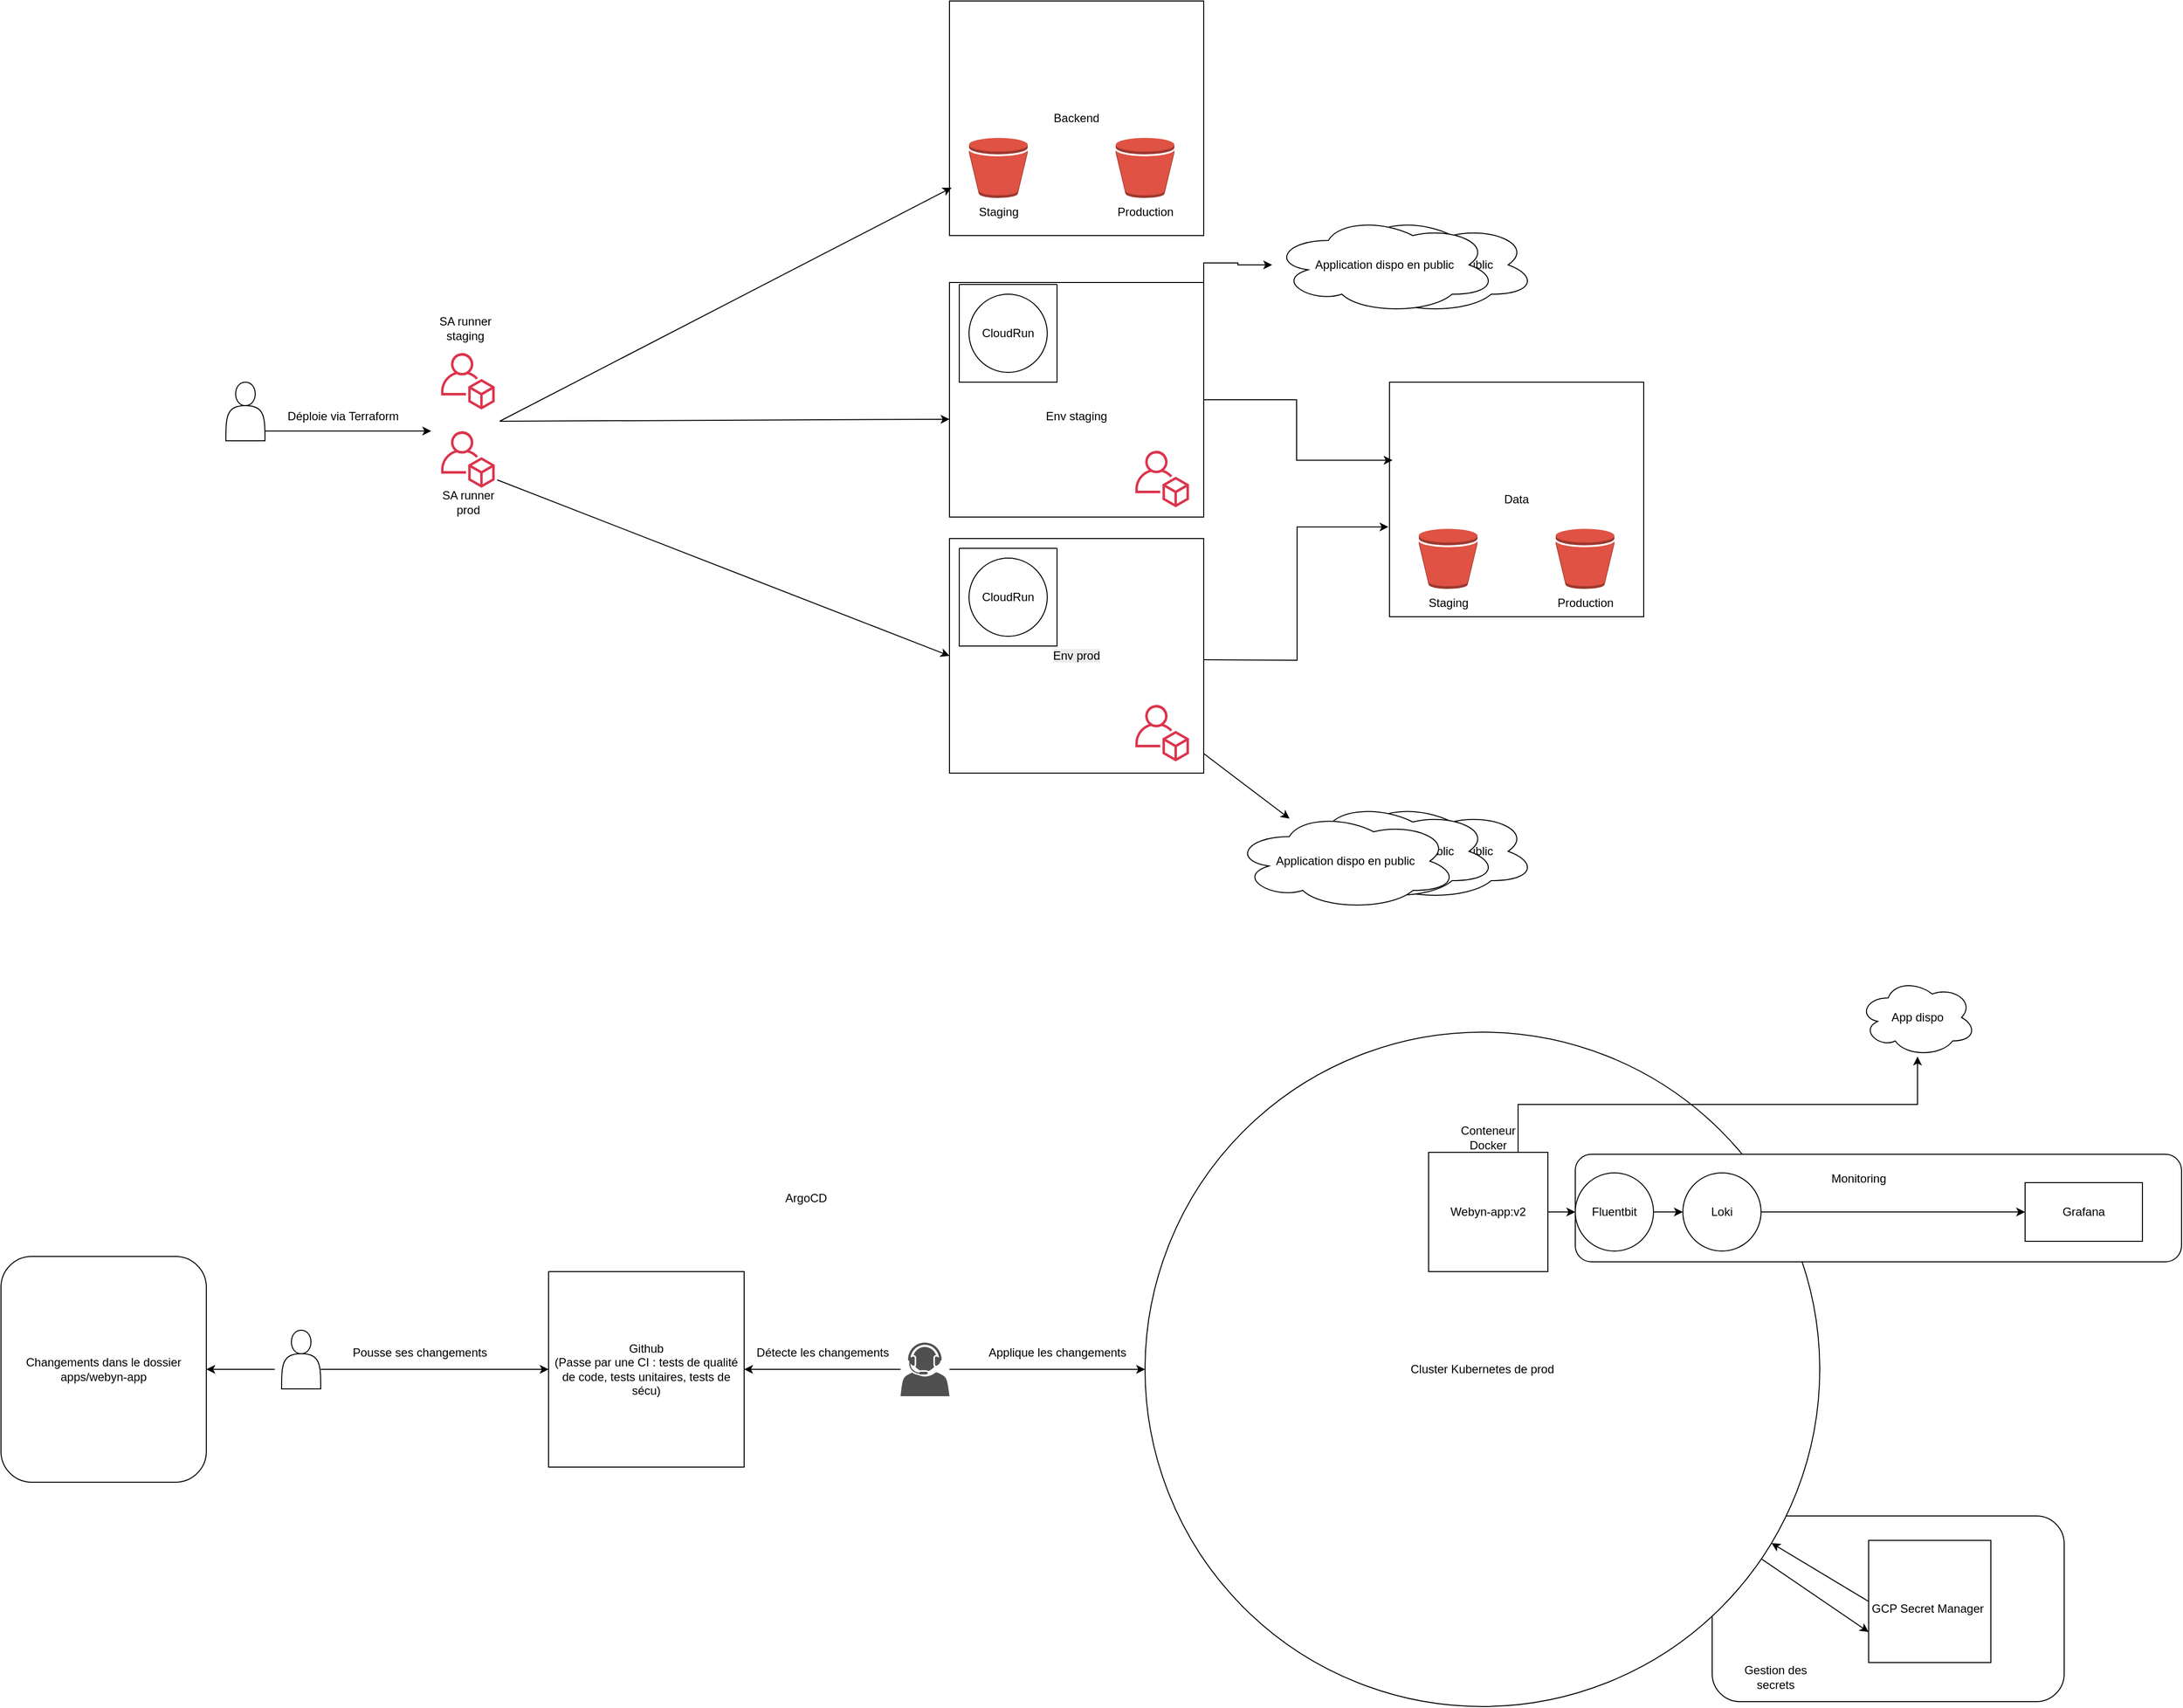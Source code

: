 <mxfile version="26.2.2">
  <diagram name="Page-1" id="htKqU2RDFHRP4pI0r_KP">
    <mxGraphModel dx="2494" dy="1950" grid="1" gridSize="10" guides="1" tooltips="1" connect="1" arrows="1" fold="1" page="1" pageScale="1" pageWidth="827" pageHeight="1169" math="0" shadow="0">
      <root>
        <mxCell id="0" />
        <mxCell id="1" parent="0" />
        <mxCell id="coJYzZpoGR57g-JQQwA2-76" value="" style="rounded=1;whiteSpace=wrap;html=1;" vertex="1" parent="1">
          <mxGeometry x="1030" y="1430" width="360" height="190" as="geometry" />
        </mxCell>
        <mxCell id="coJYzZpoGR57g-JQQwA2-44" value="Cluster Kubernetes de prod" style="ellipse;whiteSpace=wrap;html=1;aspect=fixed;" vertex="1" parent="1">
          <mxGeometry x="450" y="935" width="690" height="690" as="geometry" />
        </mxCell>
        <mxCell id="coJYzZpoGR57g-JQQwA2-74" value="" style="rounded=1;whiteSpace=wrap;html=1;" vertex="1" parent="1">
          <mxGeometry x="890" y="1060" width="620" height="110" as="geometry" />
        </mxCell>
        <mxCell id="coJYzZpoGR57g-JQQwA2-63" value="" style="whiteSpace=wrap;html=1;aspect=fixed;" vertex="1" parent="1">
          <mxGeometry x="1190" y="1455" width="125" height="125" as="geometry" />
        </mxCell>
        <mxCell id="coJYzZpoGR57g-JQQwA2-33" value="Application dispo en public" style="ellipse;shape=cloud;whiteSpace=wrap;html=1;" vertex="1" parent="1">
          <mxGeometry x="620" y="700" width="230" height="100" as="geometry" />
        </mxCell>
        <mxCell id="coJYzZpoGR57g-JQQwA2-32" value="Application dispo en public" style="ellipse;shape=cloud;whiteSpace=wrap;html=1;" vertex="1" parent="1">
          <mxGeometry x="580" y="700" width="230" height="100" as="geometry" />
        </mxCell>
        <mxCell id="coJYzZpoGR57g-JQQwA2-36" style="edgeStyle=orthogonalEdgeStyle;rounded=0;orthogonalLoop=1;jettySize=auto;html=1;exitX=1;exitY=0;exitDx=0;exitDy=0;" edge="1" parent="1" source="coJYzZpoGR57g-JQQwA2-1" target="coJYzZpoGR57g-JQQwA2-35">
          <mxGeometry relative="1" as="geometry" />
        </mxCell>
        <mxCell id="coJYzZpoGR57g-JQQwA2-1" value="" style="rounded=0;whiteSpace=wrap;html=1;" vertex="1" parent="1">
          <mxGeometry x="250" y="168" width="260" height="240" as="geometry" />
        </mxCell>
        <mxCell id="coJYzZpoGR57g-JQQwA2-2" value="&lt;span style=&quot;color: rgb(0, 0, 0); font-family: Helvetica; font-size: 12px; font-style: normal; font-variant-ligatures: normal; font-variant-caps: normal; font-weight: 400; letter-spacing: normal; orphans: 2; text-align: center; text-indent: 0px; text-transform: none; widows: 2; word-spacing: 0px; -webkit-text-stroke-width: 0px; white-space: normal; background-color: rgb(236, 236, 236); text-decoration-thickness: initial; text-decoration-style: initial; text-decoration-color: initial; display: inline !important; float: none;&quot;&gt;Env prod&lt;/span&gt;&lt;span style=&quot;forced-color-adjust: none; font-style: normal; font-variant-ligatures: normal; font-variant-caps: normal; font-weight: 400; letter-spacing: normal; orphans: 2; text-indent: 0px; text-transform: none; widows: 2; word-spacing: 0px; -webkit-text-stroke-width: 0px; white-space: nowrap; background-color: rgb(236, 236, 236); text-decoration-thickness: initial; text-decoration-style: initial; text-decoration-color: initial; color: rgba(0, 0, 0, 0); font-family: monospace; font-size: 0px; text-align: start;&quot;&gt;%3CmxGraphModel%3E%3Croot%3E%3CmxCell%20id%3D%220%22%2F%3E%3CmxCell%20id%3D%221%22%20parent%3D%220%22%2F%3E%3CmxCell%20id%3D%222%22%20value%3D%22%22%20style%3D%22sketch%3D0%3BoutlineConnect%3D0%3BfontColor%3D%23232F3E%3BgradientColor%3Dnone%3BfillColor%3D%23DD344C%3BstrokeColor%3Dnone%3Bdashed%3D0%3BverticalLabelPosition%3Dbottom%3BverticalAlign%3Dtop%3Balign%3Dcenter%3Bhtml%3D1%3BfontSize%3D12%3BfontStyle%3D0%3Baspect%3Dfixed%3BpointerEvents%3D1%3Bshape%3Dmxgraph.aws4.organizations_account%3B%22%20vertex%3D%221%22%20parent%3D%221%22%3E%3CmxGeometry%20x%3D%22440%22%20y%3D%22600%22%20width%3D%2255.03%22%20height%3D%2258%22%20as%3D%22geometry%22%2F%3E%3C%2FmxCell%3E%3C%2Froot%3E%3C%2FmxGraphModel%3E&lt;/span&gt;" style="rounded=0;whiteSpace=wrap;html=1;" vertex="1" parent="1">
          <mxGeometry x="250" y="430" width="260" height="240" as="geometry" />
        </mxCell>
        <mxCell id="coJYzZpoGR57g-JQQwA2-3" value="Backend" style="rounded=0;whiteSpace=wrap;html=1;" vertex="1" parent="1">
          <mxGeometry x="250" y="-120" width="260" height="240" as="geometry" />
        </mxCell>
        <mxCell id="coJYzZpoGR57g-JQQwA2-4" value="Staging" style="outlineConnect=0;dashed=0;verticalLabelPosition=bottom;verticalAlign=top;align=center;html=1;shape=mxgraph.aws3.bucket;fillColor=#E05243;gradientColor=none;" vertex="1" parent="1">
          <mxGeometry x="270" y="20" width="60" height="61.5" as="geometry" />
        </mxCell>
        <mxCell id="coJYzZpoGR57g-JQQwA2-5" value="Production" style="outlineConnect=0;dashed=0;verticalLabelPosition=bottom;verticalAlign=top;align=center;html=1;shape=mxgraph.aws3.bucket;fillColor=#E05243;gradientColor=none;" vertex="1" parent="1">
          <mxGeometry x="420" y="20" width="60" height="61.5" as="geometry" />
        </mxCell>
        <mxCell id="coJYzZpoGR57g-JQQwA2-6" value="" style="shape=actor;whiteSpace=wrap;html=1;" vertex="1" parent="1">
          <mxGeometry x="-490" y="270" width="40" height="60" as="geometry" />
        </mxCell>
        <mxCell id="coJYzZpoGR57g-JQQwA2-7" value="" style="endArrow=classic;html=1;rounded=0;entryX=0.008;entryY=0.796;entryDx=0;entryDy=0;entryPerimeter=0;" edge="1" parent="1" target="coJYzZpoGR57g-JQQwA2-3">
          <mxGeometry width="50" height="50" relative="1" as="geometry">
            <mxPoint x="-210" y="310" as="sourcePoint" />
            <mxPoint x="-190" y="50" as="targetPoint" />
          </mxGeometry>
        </mxCell>
        <mxCell id="coJYzZpoGR57g-JQQwA2-8" value="Déploie via Terraform" style="text;html=1;align=center;verticalAlign=middle;whiteSpace=wrap;rounded=0;" vertex="1" parent="1">
          <mxGeometry x="-470" y="290" width="200" height="30" as="geometry" />
        </mxCell>
        <mxCell id="coJYzZpoGR57g-JQQwA2-9" value="Data" style="rounded=0;whiteSpace=wrap;html=1;" vertex="1" parent="1">
          <mxGeometry x="700" y="270" width="260" height="240" as="geometry" />
        </mxCell>
        <mxCell id="coJYzZpoGR57g-JQQwA2-10" value="Staging" style="outlineConnect=0;dashed=0;verticalLabelPosition=bottom;verticalAlign=top;align=center;html=1;shape=mxgraph.aws3.bucket;fillColor=#E05243;gradientColor=none;" vertex="1" parent="1">
          <mxGeometry x="730" y="420" width="60" height="61.5" as="geometry" />
        </mxCell>
        <mxCell id="coJYzZpoGR57g-JQQwA2-11" value="Production" style="outlineConnect=0;dashed=0;verticalLabelPosition=bottom;verticalAlign=top;align=center;html=1;shape=mxgraph.aws3.bucket;fillColor=#E05243;gradientColor=none;" vertex="1" parent="1">
          <mxGeometry x="870" y="420" width="60" height="61.5" as="geometry" />
        </mxCell>
        <mxCell id="coJYzZpoGR57g-JQQwA2-15" value="" style="swimlane;startSize=0;" vertex="1" parent="1">
          <mxGeometry x="260" y="170" width="100" height="100" as="geometry" />
        </mxCell>
        <mxCell id="coJYzZpoGR57g-JQQwA2-17" value="" style="swimlane;startSize=0;" vertex="1" parent="1">
          <mxGeometry x="260" y="440" width="100" height="100" as="geometry" />
        </mxCell>
        <mxCell id="coJYzZpoGR57g-JQQwA2-18" value="CloudRun" style="ellipse;whiteSpace=wrap;html=1;aspect=fixed;" vertex="1" parent="coJYzZpoGR57g-JQQwA2-17">
          <mxGeometry x="10" y="10" width="80" height="80" as="geometry" />
        </mxCell>
        <mxCell id="coJYzZpoGR57g-JQQwA2-19" value="" style="sketch=0;outlineConnect=0;fontColor=#232F3E;gradientColor=none;fillColor=#DD344C;strokeColor=none;dashed=0;verticalLabelPosition=bottom;verticalAlign=top;align=center;html=1;fontSize=12;fontStyle=0;aspect=fixed;pointerEvents=1;shape=mxgraph.aws4.organizations_account;" vertex="1" parent="1">
          <mxGeometry x="-270" y="320" width="55.03" height="58" as="geometry" />
        </mxCell>
        <mxCell id="coJYzZpoGR57g-JQQwA2-22" value="" style="sketch=0;outlineConnect=0;fontColor=#232F3E;gradientColor=none;fillColor=#DD344C;strokeColor=none;dashed=0;verticalLabelPosition=bottom;verticalAlign=top;align=center;html=1;fontSize=12;fontStyle=0;aspect=fixed;pointerEvents=1;shape=mxgraph.aws4.organizations_account;" vertex="1" parent="1">
          <mxGeometry x="-270" y="240" width="55.03" height="58" as="geometry" />
        </mxCell>
        <mxCell id="coJYzZpoGR57g-JQQwA2-23" value="SA runner staging" style="text;html=1;align=center;verticalAlign=middle;whiteSpace=wrap;rounded=0;" vertex="1" parent="1">
          <mxGeometry x="-274.97" y="200" width="60" height="30" as="geometry" />
        </mxCell>
        <mxCell id="coJYzZpoGR57g-JQQwA2-24" value="SA runner prod" style="text;html=1;align=center;verticalAlign=middle;whiteSpace=wrap;rounded=0;" vertex="1" parent="1">
          <mxGeometry x="-272.48" y="378" width="60" height="30" as="geometry" />
        </mxCell>
        <mxCell id="coJYzZpoGR57g-JQQwA2-27" value="" style="endArrow=classic;html=1;rounded=0;" edge="1" parent="1">
          <mxGeometry width="50" height="50" relative="1" as="geometry">
            <mxPoint x="-450" y="320" as="sourcePoint" />
            <mxPoint x="-280" y="320" as="targetPoint" />
          </mxGeometry>
        </mxCell>
        <mxCell id="coJYzZpoGR57g-JQQwA2-28" value="" style="endArrow=classic;html=1;rounded=0;entryX=0;entryY=0.583;entryDx=0;entryDy=0;entryPerimeter=0;" edge="1" parent="1" target="coJYzZpoGR57g-JQQwA2-1">
          <mxGeometry width="50" height="50" relative="1" as="geometry">
            <mxPoint x="-210" y="310" as="sourcePoint" />
            <mxPoint x="-160" y="260" as="targetPoint" />
          </mxGeometry>
        </mxCell>
        <mxCell id="coJYzZpoGR57g-JQQwA2-12" value="CloudRun" style="ellipse;whiteSpace=wrap;html=1;aspect=fixed;" vertex="1" parent="1">
          <mxGeometry x="270" y="180" width="80" height="80" as="geometry" />
        </mxCell>
        <mxCell id="coJYzZpoGR57g-JQQwA2-29" value="" style="endArrow=classic;html=1;rounded=0;entryX=0;entryY=0.5;entryDx=0;entryDy=0;" edge="1" parent="1" target="coJYzZpoGR57g-JQQwA2-2">
          <mxGeometry width="50" height="50" relative="1" as="geometry">
            <mxPoint x="-212.48" y="370" as="sourcePoint" />
            <mxPoint x="-162.48" y="320" as="targetPoint" />
          </mxGeometry>
        </mxCell>
        <mxCell id="coJYzZpoGR57g-JQQwA2-30" value="Application dispo en public" style="ellipse;shape=cloud;whiteSpace=wrap;html=1;" vertex="1" parent="1">
          <mxGeometry x="540" y="710" width="230" height="100" as="geometry" />
        </mxCell>
        <mxCell id="coJYzZpoGR57g-JQQwA2-31" value="" style="endArrow=classic;html=1;rounded=0;" edge="1" parent="1" target="coJYzZpoGR57g-JQQwA2-30">
          <mxGeometry width="50" height="50" relative="1" as="geometry">
            <mxPoint x="510" y="650" as="sourcePoint" />
            <mxPoint x="290" y="530" as="targetPoint" />
          </mxGeometry>
        </mxCell>
        <mxCell id="coJYzZpoGR57g-JQQwA2-34" value="Application dispo en public" style="ellipse;shape=cloud;whiteSpace=wrap;html=1;" vertex="1" parent="1">
          <mxGeometry x="620" y="100" width="230" height="100" as="geometry" />
        </mxCell>
        <mxCell id="coJYzZpoGR57g-JQQwA2-35" value="Application dispo en public" style="ellipse;shape=cloud;whiteSpace=wrap;html=1;" vertex="1" parent="1">
          <mxGeometry x="580" y="100" width="230" height="100" as="geometry" />
        </mxCell>
        <mxCell id="coJYzZpoGR57g-JQQwA2-37" style="edgeStyle=orthogonalEdgeStyle;rounded=0;orthogonalLoop=1;jettySize=auto;html=1;entryX=0.012;entryY=0.333;entryDx=0;entryDy=0;entryPerimeter=0;" edge="1" parent="1" source="coJYzZpoGR57g-JQQwA2-1" target="coJYzZpoGR57g-JQQwA2-9">
          <mxGeometry relative="1" as="geometry" />
        </mxCell>
        <mxCell id="coJYzZpoGR57g-JQQwA2-38" style="edgeStyle=orthogonalEdgeStyle;rounded=0;orthogonalLoop=1;jettySize=auto;html=1;entryX=-0.004;entryY=0.617;entryDx=0;entryDy=0;entryPerimeter=0;" edge="1" parent="1" target="coJYzZpoGR57g-JQQwA2-9">
          <mxGeometry relative="1" as="geometry">
            <mxPoint x="510" y="554" as="sourcePoint" />
            <mxPoint x="703" y="616" as="targetPoint" />
          </mxGeometry>
        </mxCell>
        <mxCell id="coJYzZpoGR57g-JQQwA2-40" value="" style="sketch=0;outlineConnect=0;fontColor=#232F3E;gradientColor=none;fillColor=#DD344C;strokeColor=none;dashed=0;verticalLabelPosition=bottom;verticalAlign=top;align=center;html=1;fontSize=12;fontStyle=0;aspect=fixed;pointerEvents=1;shape=mxgraph.aws4.organizations_account;" vertex="1" parent="1">
          <mxGeometry x="440" y="600" width="55.03" height="58" as="geometry" />
        </mxCell>
        <mxCell id="coJYzZpoGR57g-JQQwA2-41" value="" style="sketch=0;outlineConnect=0;fontColor=#232F3E;gradientColor=none;fillColor=#DD344C;strokeColor=none;dashed=0;verticalLabelPosition=bottom;verticalAlign=top;align=center;html=1;fontSize=12;fontStyle=0;aspect=fixed;pointerEvents=1;shape=mxgraph.aws4.organizations_account;" vertex="1" parent="1">
          <mxGeometry x="440" y="340" width="55.03" height="58" as="geometry" />
        </mxCell>
        <mxCell id="coJYzZpoGR57g-JQQwA2-42" value="Env&lt;span style=&quot;color: rgba(0, 0, 0, 0); font-family: monospace; font-size: 0px; text-align: start; text-wrap-mode: nowrap;&quot;&gt;%3CmxGraphModel%3E%3Croot%3E%3CmxCell%20id%3D%220%22%2F%3E%3CmxCell%20id%3D%221%22%20parent%3D%220%22%2F%3E%3CmxCell%20id%3D%222%22%20value%3D%22%22%20style%3D%22sketch%3D0%3BoutlineConnect%3D0%3BfontColor%3D%23232F3E%3BgradientColor%3Dnone%3BfillColor%3D%23DD344C%3BstrokeColor%3Dnone%3Bdashed%3D0%3BverticalLabelPosition%3Dbottom%3BverticalAlign%3Dtop%3Balign%3Dcenter%3Bhtml%3D1%3BfontSize%3D12%3BfontStyle%3D0%3Baspect%3Dfixed%3BpointerEvents%3D1%3Bshape%3Dmxgraph.aws4.organizations_account%3B%22%20vertex%3D%221%22%20parent%3D%221%22%3E%3CmxGeometry%20x%3D%22440%22%20y%3D%22600%22%20width%3D%2255.03%22%20height%3D%2258%22%20as%3D%22geometry%22%2F%3E%3C%2FmxCell%3E%3C%2Froot%3E%3C%2FmxGraphModel%3E&lt;/span&gt;&amp;nbsp;staging" style="text;html=1;align=center;verticalAlign=middle;whiteSpace=wrap;rounded=0;" vertex="1" parent="1">
          <mxGeometry x="350" y="290" width="60" height="30" as="geometry" />
        </mxCell>
        <mxCell id="coJYzZpoGR57g-JQQwA2-43" value="" style="shape=actor;whiteSpace=wrap;html=1;" vertex="1" parent="1">
          <mxGeometry x="-433" y="1240" width="40" height="60" as="geometry" />
        </mxCell>
        <mxCell id="coJYzZpoGR57g-JQQwA2-45" value="Github&lt;div&gt;(Passe par une CI : tests de qualité de code, tests unitaires, tests de sécu)&lt;/div&gt;" style="whiteSpace=wrap;html=1;aspect=fixed;" vertex="1" parent="1">
          <mxGeometry x="-160" y="1180" width="200" height="200" as="geometry" />
        </mxCell>
        <mxCell id="coJYzZpoGR57g-JQQwA2-46" value="" style="endArrow=classic;html=1;rounded=0;entryX=0;entryY=0.5;entryDx=0;entryDy=0;" edge="1" parent="1" target="coJYzZpoGR57g-JQQwA2-45">
          <mxGeometry width="50" height="50" relative="1" as="geometry">
            <mxPoint x="-393" y="1280" as="sourcePoint" />
            <mxPoint x="-343" y="1230" as="targetPoint" />
          </mxGeometry>
        </mxCell>
        <mxCell id="coJYzZpoGR57g-JQQwA2-47" value="Pousse ses changements" style="text;html=1;align=center;verticalAlign=middle;resizable=0;points=[];autosize=1;strokeColor=none;fillColor=none;" vertex="1" parent="1">
          <mxGeometry x="-372.48" y="1248" width="160" height="30" as="geometry" />
        </mxCell>
        <mxCell id="coJYzZpoGR57g-JQQwA2-50" value="" style="edgeStyle=orthogonalEdgeStyle;rounded=0;orthogonalLoop=1;jettySize=auto;html=1;" edge="1" parent="1" source="coJYzZpoGR57g-JQQwA2-48" target="coJYzZpoGR57g-JQQwA2-45">
          <mxGeometry relative="1" as="geometry" />
        </mxCell>
        <mxCell id="coJYzZpoGR57g-JQQwA2-48" value="" style="sketch=0;pointerEvents=1;shadow=0;dashed=0;html=1;strokeColor=none;fillColor=#505050;labelPosition=center;verticalLabelPosition=bottom;verticalAlign=top;outlineConnect=0;align=center;shape=mxgraph.office.users.call_center_agent;" vertex="1" parent="1">
          <mxGeometry x="200" y="1252.5" width="50" height="55" as="geometry" />
        </mxCell>
        <mxCell id="coJYzZpoGR57g-JQQwA2-49" value="ArgoCD" style="text;html=1;align=center;verticalAlign=middle;resizable=0;points=[];autosize=1;strokeColor=none;fillColor=none;" vertex="1" parent="1">
          <mxGeometry x="68" y="1090" width="70" height="30" as="geometry" />
        </mxCell>
        <mxCell id="coJYzZpoGR57g-JQQwA2-51" value="Détecte les changements" style="text;html=1;align=center;verticalAlign=middle;resizable=0;points=[];autosize=1;strokeColor=none;fillColor=none;" vertex="1" parent="1">
          <mxGeometry x="40" y="1248" width="160" height="30" as="geometry" />
        </mxCell>
        <mxCell id="coJYzZpoGR57g-JQQwA2-52" value="" style="endArrow=classic;html=1;rounded=0;entryX=0;entryY=0.5;entryDx=0;entryDy=0;" edge="1" parent="1" target="coJYzZpoGR57g-JQQwA2-44">
          <mxGeometry width="50" height="50" relative="1" as="geometry">
            <mxPoint x="250" y="1280" as="sourcePoint" />
            <mxPoint x="300" y="1230" as="targetPoint" />
          </mxGeometry>
        </mxCell>
        <mxCell id="coJYzZpoGR57g-JQQwA2-53" value="Applique les changements" style="text;html=1;align=center;verticalAlign=middle;resizable=0;points=[];autosize=1;strokeColor=none;fillColor=none;" vertex="1" parent="1">
          <mxGeometry x="280" y="1248" width="160" height="30" as="geometry" />
        </mxCell>
        <mxCell id="coJYzZpoGR57g-JQQwA2-54" value="Changements dans le dossier apps/webyn-app" style="rounded=1;whiteSpace=wrap;html=1;" vertex="1" parent="1">
          <mxGeometry x="-720" y="1164.5" width="210" height="231" as="geometry" />
        </mxCell>
        <mxCell id="coJYzZpoGR57g-JQQwA2-55" value="" style="endArrow=classic;html=1;rounded=0;" edge="1" parent="1" target="coJYzZpoGR57g-JQQwA2-54">
          <mxGeometry width="50" height="50" relative="1" as="geometry">
            <mxPoint x="-440" y="1280" as="sourcePoint" />
            <mxPoint x="-100" y="1210" as="targetPoint" />
          </mxGeometry>
        </mxCell>
        <mxCell id="coJYzZpoGR57g-JQQwA2-59" style="edgeStyle=orthogonalEdgeStyle;rounded=0;orthogonalLoop=1;jettySize=auto;html=1;exitX=0.75;exitY=0;exitDx=0;exitDy=0;" edge="1" parent="1" source="coJYzZpoGR57g-JQQwA2-57" target="coJYzZpoGR57g-JQQwA2-60">
          <mxGeometry relative="1" as="geometry">
            <mxPoint x="1240" y="920" as="targetPoint" />
          </mxGeometry>
        </mxCell>
        <mxCell id="coJYzZpoGR57g-JQQwA2-72" value="" style="edgeStyle=orthogonalEdgeStyle;rounded=0;orthogonalLoop=1;jettySize=auto;html=1;" edge="1" parent="1" source="coJYzZpoGR57g-JQQwA2-57" target="coJYzZpoGR57g-JQQwA2-71">
          <mxGeometry relative="1" as="geometry" />
        </mxCell>
        <mxCell id="coJYzZpoGR57g-JQQwA2-57" value="Webyn-app:v2" style="whiteSpace=wrap;html=1;aspect=fixed;" vertex="1" parent="1">
          <mxGeometry x="740" y="1058" width="122" height="122" as="geometry" />
        </mxCell>
        <mxCell id="coJYzZpoGR57g-JQQwA2-58" value="Conteneur Docker" style="text;html=1;align=center;verticalAlign=middle;whiteSpace=wrap;rounded=0;" vertex="1" parent="1">
          <mxGeometry x="771" y="1028" width="60" height="30" as="geometry" />
        </mxCell>
        <mxCell id="coJYzZpoGR57g-JQQwA2-60" value="App dispo" style="ellipse;shape=cloud;whiteSpace=wrap;html=1;" vertex="1" parent="1">
          <mxGeometry x="1180" y="880" width="120" height="80" as="geometry" />
        </mxCell>
        <mxCell id="coJYzZpoGR57g-JQQwA2-61" value="GCP Secret Manager" style="text;html=1;align=center;verticalAlign=middle;resizable=0;points=[];autosize=1;strokeColor=none;fillColor=none;" vertex="1" parent="1">
          <mxGeometry x="1180" y="1510" width="140" height="30" as="geometry" />
        </mxCell>
        <mxCell id="coJYzZpoGR57g-JQQwA2-64" value="" style="endArrow=classic;html=1;rounded=0;exitX=0;exitY=0.5;exitDx=0;exitDy=0;" edge="1" parent="1" source="coJYzZpoGR57g-JQQwA2-63" target="coJYzZpoGR57g-JQQwA2-44">
          <mxGeometry width="50" height="50" relative="1" as="geometry">
            <mxPoint x="1150" y="1480" as="sourcePoint" />
            <mxPoint x="1200" y="1430" as="targetPoint" />
          </mxGeometry>
        </mxCell>
        <mxCell id="coJYzZpoGR57g-JQQwA2-65" value="" style="endArrow=classic;html=1;rounded=0;entryX=0;entryY=0.75;entryDx=0;entryDy=0;" edge="1" parent="1" source="coJYzZpoGR57g-JQQwA2-44" target="coJYzZpoGR57g-JQQwA2-63">
          <mxGeometry width="50" height="50" relative="1" as="geometry">
            <mxPoint x="1200" y="1528" as="sourcePoint" />
            <mxPoint x="1150" y="1590" as="targetPoint" />
          </mxGeometry>
        </mxCell>
        <mxCell id="coJYzZpoGR57g-JQQwA2-66" value="Grafana" style="rounded=0;whiteSpace=wrap;html=1;" vertex="1" parent="1">
          <mxGeometry x="1350" y="1089" width="120" height="60" as="geometry" />
        </mxCell>
        <mxCell id="coJYzZpoGR57g-JQQwA2-70" style="edgeStyle=orthogonalEdgeStyle;rounded=0;orthogonalLoop=1;jettySize=auto;html=1;entryX=0;entryY=0.5;entryDx=0;entryDy=0;" edge="1" parent="1" source="coJYzZpoGR57g-JQQwA2-68" target="coJYzZpoGR57g-JQQwA2-66">
          <mxGeometry relative="1" as="geometry" />
        </mxCell>
        <mxCell id="coJYzZpoGR57g-JQQwA2-68" value="Loki" style="ellipse;whiteSpace=wrap;html=1;aspect=fixed;" vertex="1" parent="1">
          <mxGeometry x="1000" y="1079" width="80" height="80" as="geometry" />
        </mxCell>
        <mxCell id="coJYzZpoGR57g-JQQwA2-73" value="" style="edgeStyle=orthogonalEdgeStyle;rounded=0;orthogonalLoop=1;jettySize=auto;html=1;" edge="1" parent="1" source="coJYzZpoGR57g-JQQwA2-71" target="coJYzZpoGR57g-JQQwA2-68">
          <mxGeometry relative="1" as="geometry" />
        </mxCell>
        <mxCell id="coJYzZpoGR57g-JQQwA2-71" value="Fluentbit" style="ellipse;whiteSpace=wrap;html=1;aspect=fixed;" vertex="1" parent="1">
          <mxGeometry x="890" y="1079" width="80" height="80" as="geometry" />
        </mxCell>
        <mxCell id="coJYzZpoGR57g-JQQwA2-75" value="Monitoring" style="text;html=1;align=center;verticalAlign=middle;whiteSpace=wrap;rounded=0;" vertex="1" parent="1">
          <mxGeometry x="1150" y="1070" width="60" height="30" as="geometry" />
        </mxCell>
        <mxCell id="coJYzZpoGR57g-JQQwA2-77" value="Gestion des secrets" style="text;html=1;align=center;verticalAlign=middle;whiteSpace=wrap;rounded=0;" vertex="1" parent="1">
          <mxGeometry x="1050" y="1580" width="90" height="30" as="geometry" />
        </mxCell>
      </root>
    </mxGraphModel>
  </diagram>
</mxfile>
